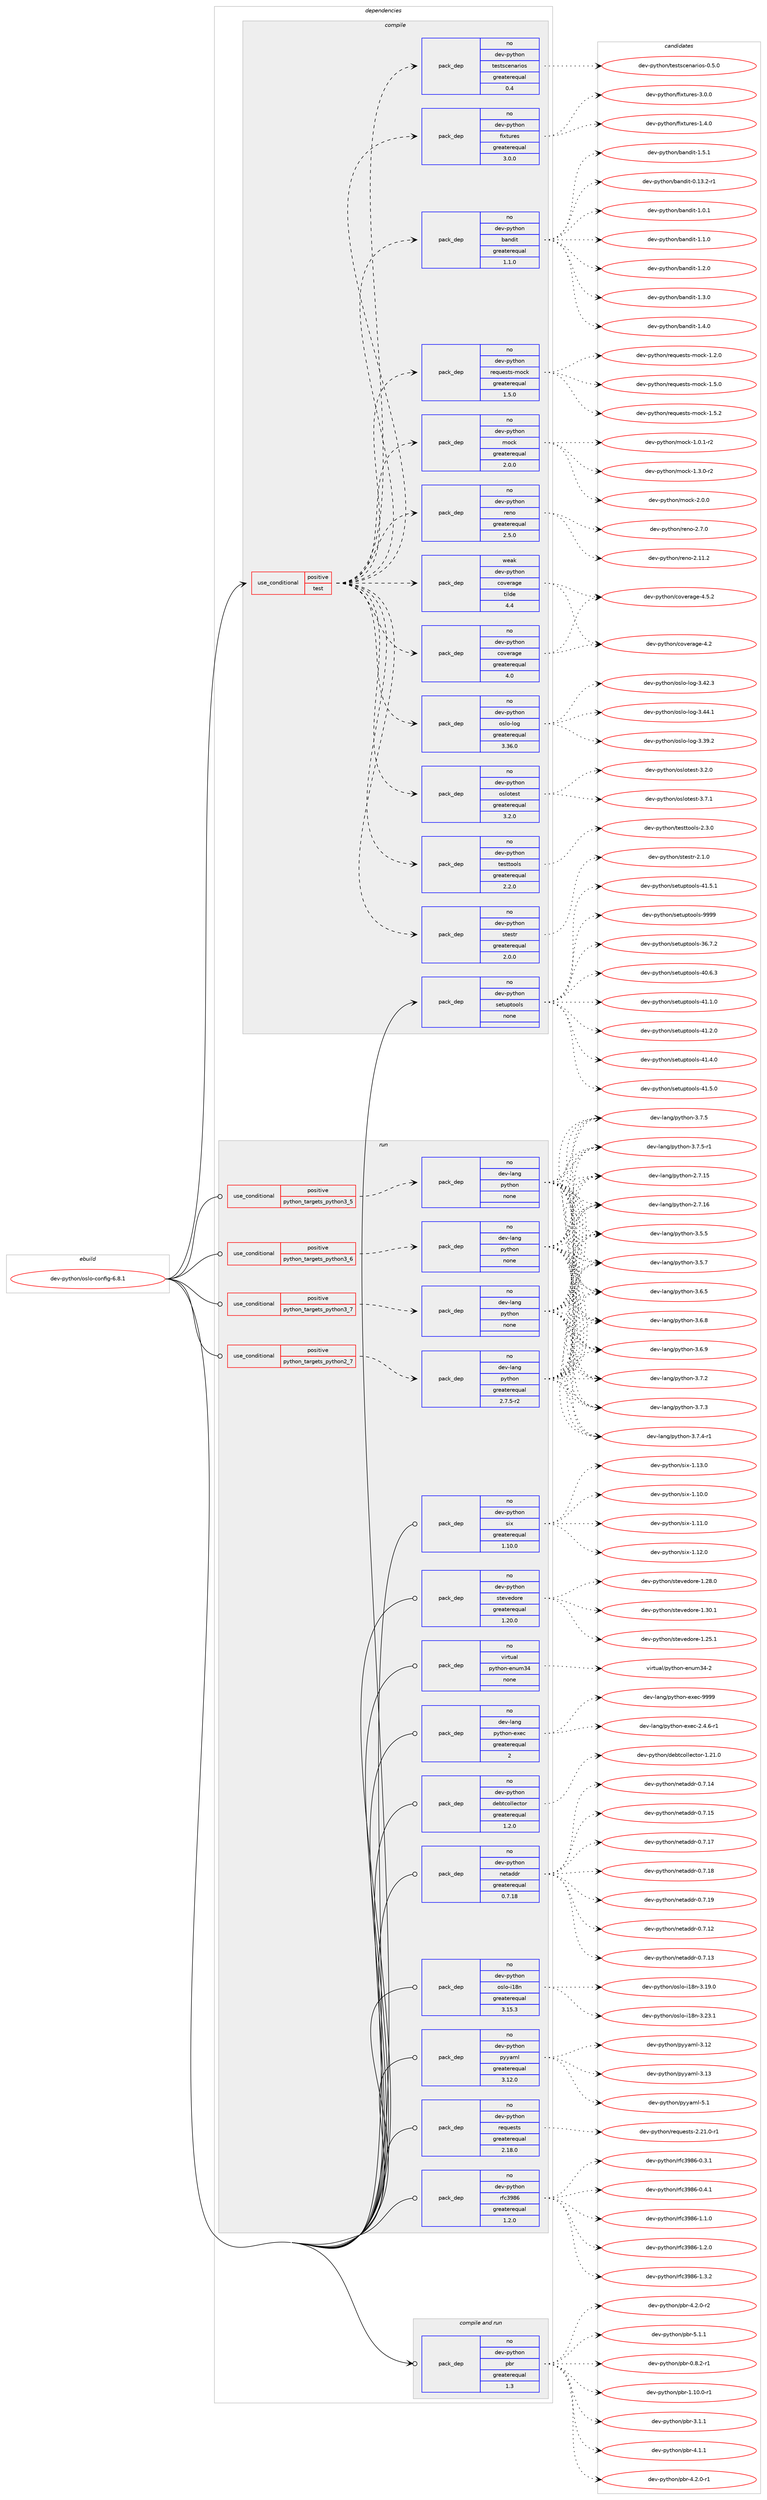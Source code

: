 digraph prolog {

# *************
# Graph options
# *************

newrank=true;
concentrate=true;
compound=true;
graph [rankdir=LR,fontname=Helvetica,fontsize=10,ranksep=1.5];#, ranksep=2.5, nodesep=0.2];
edge  [arrowhead=vee];
node  [fontname=Helvetica,fontsize=10];

# **********
# The ebuild
# **********

subgraph cluster_leftcol {
color=gray;
rank=same;
label=<<i>ebuild</i>>;
id [label="dev-python/oslo-config-6.8.1", color=red, width=4, href="../dev-python/oslo-config-6.8.1.svg"];
}

# ****************
# The dependencies
# ****************

subgraph cluster_midcol {
color=gray;
label=<<i>dependencies</i>>;
subgraph cluster_compile {
fillcolor="#eeeeee";
style=filled;
label=<<i>compile</i>>;
subgraph cond143741 {
dependency618738 [label=<<TABLE BORDER="0" CELLBORDER="1" CELLSPACING="0" CELLPADDING="4"><TR><TD ROWSPAN="3" CELLPADDING="10">use_conditional</TD></TR><TR><TD>positive</TD></TR><TR><TD>test</TD></TR></TABLE>>, shape=none, color=red];
subgraph pack463189 {
dependency618739 [label=<<TABLE BORDER="0" CELLBORDER="1" CELLSPACING="0" CELLPADDING="4" WIDTH="220"><TR><TD ROWSPAN="6" CELLPADDING="30">pack_dep</TD></TR><TR><TD WIDTH="110">no</TD></TR><TR><TD>dev-python</TD></TR><TR><TD>fixtures</TD></TR><TR><TD>greaterequal</TD></TR><TR><TD>3.0.0</TD></TR></TABLE>>, shape=none, color=blue];
}
dependency618738:e -> dependency618739:w [weight=20,style="dashed",arrowhead="vee"];
subgraph pack463190 {
dependency618740 [label=<<TABLE BORDER="0" CELLBORDER="1" CELLSPACING="0" CELLPADDING="4" WIDTH="220"><TR><TD ROWSPAN="6" CELLPADDING="30">pack_dep</TD></TR><TR><TD WIDTH="110">no</TD></TR><TR><TD>dev-python</TD></TR><TR><TD>testscenarios</TD></TR><TR><TD>greaterequal</TD></TR><TR><TD>0.4</TD></TR></TABLE>>, shape=none, color=blue];
}
dependency618738:e -> dependency618740:w [weight=20,style="dashed",arrowhead="vee"];
subgraph pack463191 {
dependency618741 [label=<<TABLE BORDER="0" CELLBORDER="1" CELLSPACING="0" CELLPADDING="4" WIDTH="220"><TR><TD ROWSPAN="6" CELLPADDING="30">pack_dep</TD></TR><TR><TD WIDTH="110">no</TD></TR><TR><TD>dev-python</TD></TR><TR><TD>stestr</TD></TR><TR><TD>greaterequal</TD></TR><TR><TD>2.0.0</TD></TR></TABLE>>, shape=none, color=blue];
}
dependency618738:e -> dependency618741:w [weight=20,style="dashed",arrowhead="vee"];
subgraph pack463192 {
dependency618742 [label=<<TABLE BORDER="0" CELLBORDER="1" CELLSPACING="0" CELLPADDING="4" WIDTH="220"><TR><TD ROWSPAN="6" CELLPADDING="30">pack_dep</TD></TR><TR><TD WIDTH="110">no</TD></TR><TR><TD>dev-python</TD></TR><TR><TD>testtools</TD></TR><TR><TD>greaterequal</TD></TR><TR><TD>2.2.0</TD></TR></TABLE>>, shape=none, color=blue];
}
dependency618738:e -> dependency618742:w [weight=20,style="dashed",arrowhead="vee"];
subgraph pack463193 {
dependency618743 [label=<<TABLE BORDER="0" CELLBORDER="1" CELLSPACING="0" CELLPADDING="4" WIDTH="220"><TR><TD ROWSPAN="6" CELLPADDING="30">pack_dep</TD></TR><TR><TD WIDTH="110">no</TD></TR><TR><TD>dev-python</TD></TR><TR><TD>oslotest</TD></TR><TR><TD>greaterequal</TD></TR><TR><TD>3.2.0</TD></TR></TABLE>>, shape=none, color=blue];
}
dependency618738:e -> dependency618743:w [weight=20,style="dashed",arrowhead="vee"];
subgraph pack463194 {
dependency618744 [label=<<TABLE BORDER="0" CELLBORDER="1" CELLSPACING="0" CELLPADDING="4" WIDTH="220"><TR><TD ROWSPAN="6" CELLPADDING="30">pack_dep</TD></TR><TR><TD WIDTH="110">no</TD></TR><TR><TD>dev-python</TD></TR><TR><TD>oslo-log</TD></TR><TR><TD>greaterequal</TD></TR><TR><TD>3.36.0</TD></TR></TABLE>>, shape=none, color=blue];
}
dependency618738:e -> dependency618744:w [weight=20,style="dashed",arrowhead="vee"];
subgraph pack463195 {
dependency618745 [label=<<TABLE BORDER="0" CELLBORDER="1" CELLSPACING="0" CELLPADDING="4" WIDTH="220"><TR><TD ROWSPAN="6" CELLPADDING="30">pack_dep</TD></TR><TR><TD WIDTH="110">no</TD></TR><TR><TD>dev-python</TD></TR><TR><TD>coverage</TD></TR><TR><TD>greaterequal</TD></TR><TR><TD>4.0</TD></TR></TABLE>>, shape=none, color=blue];
}
dependency618738:e -> dependency618745:w [weight=20,style="dashed",arrowhead="vee"];
subgraph pack463196 {
dependency618746 [label=<<TABLE BORDER="0" CELLBORDER="1" CELLSPACING="0" CELLPADDING="4" WIDTH="220"><TR><TD ROWSPAN="6" CELLPADDING="30">pack_dep</TD></TR><TR><TD WIDTH="110">weak</TD></TR><TR><TD>dev-python</TD></TR><TR><TD>coverage</TD></TR><TR><TD>tilde</TD></TR><TR><TD>4.4</TD></TR></TABLE>>, shape=none, color=blue];
}
dependency618738:e -> dependency618746:w [weight=20,style="dashed",arrowhead="vee"];
subgraph pack463197 {
dependency618747 [label=<<TABLE BORDER="0" CELLBORDER="1" CELLSPACING="0" CELLPADDING="4" WIDTH="220"><TR><TD ROWSPAN="6" CELLPADDING="30">pack_dep</TD></TR><TR><TD WIDTH="110">no</TD></TR><TR><TD>dev-python</TD></TR><TR><TD>reno</TD></TR><TR><TD>greaterequal</TD></TR><TR><TD>2.5.0</TD></TR></TABLE>>, shape=none, color=blue];
}
dependency618738:e -> dependency618747:w [weight=20,style="dashed",arrowhead="vee"];
subgraph pack463198 {
dependency618748 [label=<<TABLE BORDER="0" CELLBORDER="1" CELLSPACING="0" CELLPADDING="4" WIDTH="220"><TR><TD ROWSPAN="6" CELLPADDING="30">pack_dep</TD></TR><TR><TD WIDTH="110">no</TD></TR><TR><TD>dev-python</TD></TR><TR><TD>mock</TD></TR><TR><TD>greaterequal</TD></TR><TR><TD>2.0.0</TD></TR></TABLE>>, shape=none, color=blue];
}
dependency618738:e -> dependency618748:w [weight=20,style="dashed",arrowhead="vee"];
subgraph pack463199 {
dependency618749 [label=<<TABLE BORDER="0" CELLBORDER="1" CELLSPACING="0" CELLPADDING="4" WIDTH="220"><TR><TD ROWSPAN="6" CELLPADDING="30">pack_dep</TD></TR><TR><TD WIDTH="110">no</TD></TR><TR><TD>dev-python</TD></TR><TR><TD>requests-mock</TD></TR><TR><TD>greaterequal</TD></TR><TR><TD>1.5.0</TD></TR></TABLE>>, shape=none, color=blue];
}
dependency618738:e -> dependency618749:w [weight=20,style="dashed",arrowhead="vee"];
subgraph pack463200 {
dependency618750 [label=<<TABLE BORDER="0" CELLBORDER="1" CELLSPACING="0" CELLPADDING="4" WIDTH="220"><TR><TD ROWSPAN="6" CELLPADDING="30">pack_dep</TD></TR><TR><TD WIDTH="110">no</TD></TR><TR><TD>dev-python</TD></TR><TR><TD>bandit</TD></TR><TR><TD>greaterequal</TD></TR><TR><TD>1.1.0</TD></TR></TABLE>>, shape=none, color=blue];
}
dependency618738:e -> dependency618750:w [weight=20,style="dashed",arrowhead="vee"];
}
id:e -> dependency618738:w [weight=20,style="solid",arrowhead="vee"];
subgraph pack463201 {
dependency618751 [label=<<TABLE BORDER="0" CELLBORDER="1" CELLSPACING="0" CELLPADDING="4" WIDTH="220"><TR><TD ROWSPAN="6" CELLPADDING="30">pack_dep</TD></TR><TR><TD WIDTH="110">no</TD></TR><TR><TD>dev-python</TD></TR><TR><TD>setuptools</TD></TR><TR><TD>none</TD></TR><TR><TD></TD></TR></TABLE>>, shape=none, color=blue];
}
id:e -> dependency618751:w [weight=20,style="solid",arrowhead="vee"];
}
subgraph cluster_compileandrun {
fillcolor="#eeeeee";
style=filled;
label=<<i>compile and run</i>>;
subgraph pack463202 {
dependency618752 [label=<<TABLE BORDER="0" CELLBORDER="1" CELLSPACING="0" CELLPADDING="4" WIDTH="220"><TR><TD ROWSPAN="6" CELLPADDING="30">pack_dep</TD></TR><TR><TD WIDTH="110">no</TD></TR><TR><TD>dev-python</TD></TR><TR><TD>pbr</TD></TR><TR><TD>greaterequal</TD></TR><TR><TD>1.3</TD></TR></TABLE>>, shape=none, color=blue];
}
id:e -> dependency618752:w [weight=20,style="solid",arrowhead="odotvee"];
}
subgraph cluster_run {
fillcolor="#eeeeee";
style=filled;
label=<<i>run</i>>;
subgraph cond143742 {
dependency618753 [label=<<TABLE BORDER="0" CELLBORDER="1" CELLSPACING="0" CELLPADDING="4"><TR><TD ROWSPAN="3" CELLPADDING="10">use_conditional</TD></TR><TR><TD>positive</TD></TR><TR><TD>python_targets_python2_7</TD></TR></TABLE>>, shape=none, color=red];
subgraph pack463203 {
dependency618754 [label=<<TABLE BORDER="0" CELLBORDER="1" CELLSPACING="0" CELLPADDING="4" WIDTH="220"><TR><TD ROWSPAN="6" CELLPADDING="30">pack_dep</TD></TR><TR><TD WIDTH="110">no</TD></TR><TR><TD>dev-lang</TD></TR><TR><TD>python</TD></TR><TR><TD>greaterequal</TD></TR><TR><TD>2.7.5-r2</TD></TR></TABLE>>, shape=none, color=blue];
}
dependency618753:e -> dependency618754:w [weight=20,style="dashed",arrowhead="vee"];
}
id:e -> dependency618753:w [weight=20,style="solid",arrowhead="odot"];
subgraph cond143743 {
dependency618755 [label=<<TABLE BORDER="0" CELLBORDER="1" CELLSPACING="0" CELLPADDING="4"><TR><TD ROWSPAN="3" CELLPADDING="10">use_conditional</TD></TR><TR><TD>positive</TD></TR><TR><TD>python_targets_python3_5</TD></TR></TABLE>>, shape=none, color=red];
subgraph pack463204 {
dependency618756 [label=<<TABLE BORDER="0" CELLBORDER="1" CELLSPACING="0" CELLPADDING="4" WIDTH="220"><TR><TD ROWSPAN="6" CELLPADDING="30">pack_dep</TD></TR><TR><TD WIDTH="110">no</TD></TR><TR><TD>dev-lang</TD></TR><TR><TD>python</TD></TR><TR><TD>none</TD></TR><TR><TD></TD></TR></TABLE>>, shape=none, color=blue];
}
dependency618755:e -> dependency618756:w [weight=20,style="dashed",arrowhead="vee"];
}
id:e -> dependency618755:w [weight=20,style="solid",arrowhead="odot"];
subgraph cond143744 {
dependency618757 [label=<<TABLE BORDER="0" CELLBORDER="1" CELLSPACING="0" CELLPADDING="4"><TR><TD ROWSPAN="3" CELLPADDING="10">use_conditional</TD></TR><TR><TD>positive</TD></TR><TR><TD>python_targets_python3_6</TD></TR></TABLE>>, shape=none, color=red];
subgraph pack463205 {
dependency618758 [label=<<TABLE BORDER="0" CELLBORDER="1" CELLSPACING="0" CELLPADDING="4" WIDTH="220"><TR><TD ROWSPAN="6" CELLPADDING="30">pack_dep</TD></TR><TR><TD WIDTH="110">no</TD></TR><TR><TD>dev-lang</TD></TR><TR><TD>python</TD></TR><TR><TD>none</TD></TR><TR><TD></TD></TR></TABLE>>, shape=none, color=blue];
}
dependency618757:e -> dependency618758:w [weight=20,style="dashed",arrowhead="vee"];
}
id:e -> dependency618757:w [weight=20,style="solid",arrowhead="odot"];
subgraph cond143745 {
dependency618759 [label=<<TABLE BORDER="0" CELLBORDER="1" CELLSPACING="0" CELLPADDING="4"><TR><TD ROWSPAN="3" CELLPADDING="10">use_conditional</TD></TR><TR><TD>positive</TD></TR><TR><TD>python_targets_python3_7</TD></TR></TABLE>>, shape=none, color=red];
subgraph pack463206 {
dependency618760 [label=<<TABLE BORDER="0" CELLBORDER="1" CELLSPACING="0" CELLPADDING="4" WIDTH="220"><TR><TD ROWSPAN="6" CELLPADDING="30">pack_dep</TD></TR><TR><TD WIDTH="110">no</TD></TR><TR><TD>dev-lang</TD></TR><TR><TD>python</TD></TR><TR><TD>none</TD></TR><TR><TD></TD></TR></TABLE>>, shape=none, color=blue];
}
dependency618759:e -> dependency618760:w [weight=20,style="dashed",arrowhead="vee"];
}
id:e -> dependency618759:w [weight=20,style="solid",arrowhead="odot"];
subgraph pack463207 {
dependency618761 [label=<<TABLE BORDER="0" CELLBORDER="1" CELLSPACING="0" CELLPADDING="4" WIDTH="220"><TR><TD ROWSPAN="6" CELLPADDING="30">pack_dep</TD></TR><TR><TD WIDTH="110">no</TD></TR><TR><TD>dev-lang</TD></TR><TR><TD>python-exec</TD></TR><TR><TD>greaterequal</TD></TR><TR><TD>2</TD></TR></TABLE>>, shape=none, color=blue];
}
id:e -> dependency618761:w [weight=20,style="solid",arrowhead="odot"];
subgraph pack463208 {
dependency618762 [label=<<TABLE BORDER="0" CELLBORDER="1" CELLSPACING="0" CELLPADDING="4" WIDTH="220"><TR><TD ROWSPAN="6" CELLPADDING="30">pack_dep</TD></TR><TR><TD WIDTH="110">no</TD></TR><TR><TD>dev-python</TD></TR><TR><TD>debtcollector</TD></TR><TR><TD>greaterequal</TD></TR><TR><TD>1.2.0</TD></TR></TABLE>>, shape=none, color=blue];
}
id:e -> dependency618762:w [weight=20,style="solid",arrowhead="odot"];
subgraph pack463209 {
dependency618763 [label=<<TABLE BORDER="0" CELLBORDER="1" CELLSPACING="0" CELLPADDING="4" WIDTH="220"><TR><TD ROWSPAN="6" CELLPADDING="30">pack_dep</TD></TR><TR><TD WIDTH="110">no</TD></TR><TR><TD>dev-python</TD></TR><TR><TD>netaddr</TD></TR><TR><TD>greaterequal</TD></TR><TR><TD>0.7.18</TD></TR></TABLE>>, shape=none, color=blue];
}
id:e -> dependency618763:w [weight=20,style="solid",arrowhead="odot"];
subgraph pack463210 {
dependency618764 [label=<<TABLE BORDER="0" CELLBORDER="1" CELLSPACING="0" CELLPADDING="4" WIDTH="220"><TR><TD ROWSPAN="6" CELLPADDING="30">pack_dep</TD></TR><TR><TD WIDTH="110">no</TD></TR><TR><TD>dev-python</TD></TR><TR><TD>oslo-i18n</TD></TR><TR><TD>greaterequal</TD></TR><TR><TD>3.15.3</TD></TR></TABLE>>, shape=none, color=blue];
}
id:e -> dependency618764:w [weight=20,style="solid",arrowhead="odot"];
subgraph pack463211 {
dependency618765 [label=<<TABLE BORDER="0" CELLBORDER="1" CELLSPACING="0" CELLPADDING="4" WIDTH="220"><TR><TD ROWSPAN="6" CELLPADDING="30">pack_dep</TD></TR><TR><TD WIDTH="110">no</TD></TR><TR><TD>dev-python</TD></TR><TR><TD>pyyaml</TD></TR><TR><TD>greaterequal</TD></TR><TR><TD>3.12.0</TD></TR></TABLE>>, shape=none, color=blue];
}
id:e -> dependency618765:w [weight=20,style="solid",arrowhead="odot"];
subgraph pack463212 {
dependency618766 [label=<<TABLE BORDER="0" CELLBORDER="1" CELLSPACING="0" CELLPADDING="4" WIDTH="220"><TR><TD ROWSPAN="6" CELLPADDING="30">pack_dep</TD></TR><TR><TD WIDTH="110">no</TD></TR><TR><TD>dev-python</TD></TR><TR><TD>requests</TD></TR><TR><TD>greaterequal</TD></TR><TR><TD>2.18.0</TD></TR></TABLE>>, shape=none, color=blue];
}
id:e -> dependency618766:w [weight=20,style="solid",arrowhead="odot"];
subgraph pack463213 {
dependency618767 [label=<<TABLE BORDER="0" CELLBORDER="1" CELLSPACING="0" CELLPADDING="4" WIDTH="220"><TR><TD ROWSPAN="6" CELLPADDING="30">pack_dep</TD></TR><TR><TD WIDTH="110">no</TD></TR><TR><TD>dev-python</TD></TR><TR><TD>rfc3986</TD></TR><TR><TD>greaterequal</TD></TR><TR><TD>1.2.0</TD></TR></TABLE>>, shape=none, color=blue];
}
id:e -> dependency618767:w [weight=20,style="solid",arrowhead="odot"];
subgraph pack463214 {
dependency618768 [label=<<TABLE BORDER="0" CELLBORDER="1" CELLSPACING="0" CELLPADDING="4" WIDTH="220"><TR><TD ROWSPAN="6" CELLPADDING="30">pack_dep</TD></TR><TR><TD WIDTH="110">no</TD></TR><TR><TD>dev-python</TD></TR><TR><TD>six</TD></TR><TR><TD>greaterequal</TD></TR><TR><TD>1.10.0</TD></TR></TABLE>>, shape=none, color=blue];
}
id:e -> dependency618768:w [weight=20,style="solid",arrowhead="odot"];
subgraph pack463215 {
dependency618769 [label=<<TABLE BORDER="0" CELLBORDER="1" CELLSPACING="0" CELLPADDING="4" WIDTH="220"><TR><TD ROWSPAN="6" CELLPADDING="30">pack_dep</TD></TR><TR><TD WIDTH="110">no</TD></TR><TR><TD>dev-python</TD></TR><TR><TD>stevedore</TD></TR><TR><TD>greaterequal</TD></TR><TR><TD>1.20.0</TD></TR></TABLE>>, shape=none, color=blue];
}
id:e -> dependency618769:w [weight=20,style="solid",arrowhead="odot"];
subgraph pack463216 {
dependency618770 [label=<<TABLE BORDER="0" CELLBORDER="1" CELLSPACING="0" CELLPADDING="4" WIDTH="220"><TR><TD ROWSPAN="6" CELLPADDING="30">pack_dep</TD></TR><TR><TD WIDTH="110">no</TD></TR><TR><TD>virtual</TD></TR><TR><TD>python-enum34</TD></TR><TR><TD>none</TD></TR><TR><TD></TD></TR></TABLE>>, shape=none, color=blue];
}
id:e -> dependency618770:w [weight=20,style="solid",arrowhead="odot"];
}
}

# **************
# The candidates
# **************

subgraph cluster_choices {
rank=same;
color=gray;
label=<<i>candidates</i>>;

subgraph choice463189 {
color=black;
nodesep=1;
choice1001011184511212111610411111047102105120116117114101115454946524648 [label="dev-python/fixtures-1.4.0", color=red, width=4,href="../dev-python/fixtures-1.4.0.svg"];
choice1001011184511212111610411111047102105120116117114101115455146484648 [label="dev-python/fixtures-3.0.0", color=red, width=4,href="../dev-python/fixtures-3.0.0.svg"];
dependency618739:e -> choice1001011184511212111610411111047102105120116117114101115454946524648:w [style=dotted,weight="100"];
dependency618739:e -> choice1001011184511212111610411111047102105120116117114101115455146484648:w [style=dotted,weight="100"];
}
subgraph choice463190 {
color=black;
nodesep=1;
choice10010111845112121116104111110471161011151161159910111097114105111115454846534648 [label="dev-python/testscenarios-0.5.0", color=red, width=4,href="../dev-python/testscenarios-0.5.0.svg"];
dependency618740:e -> choice10010111845112121116104111110471161011151161159910111097114105111115454846534648:w [style=dotted,weight="100"];
}
subgraph choice463191 {
color=black;
nodesep=1;
choice1001011184511212111610411111047115116101115116114455046494648 [label="dev-python/stestr-2.1.0", color=red, width=4,href="../dev-python/stestr-2.1.0.svg"];
dependency618741:e -> choice1001011184511212111610411111047115116101115116114455046494648:w [style=dotted,weight="100"];
}
subgraph choice463192 {
color=black;
nodesep=1;
choice1001011184511212111610411111047116101115116116111111108115455046514648 [label="dev-python/testtools-2.3.0", color=red, width=4,href="../dev-python/testtools-2.3.0.svg"];
dependency618742:e -> choice1001011184511212111610411111047116101115116116111111108115455046514648:w [style=dotted,weight="100"];
}
subgraph choice463193 {
color=black;
nodesep=1;
choice1001011184511212111610411111047111115108111116101115116455146504648 [label="dev-python/oslotest-3.2.0", color=red, width=4,href="../dev-python/oslotest-3.2.0.svg"];
choice1001011184511212111610411111047111115108111116101115116455146554649 [label="dev-python/oslotest-3.7.1", color=red, width=4,href="../dev-python/oslotest-3.7.1.svg"];
dependency618743:e -> choice1001011184511212111610411111047111115108111116101115116455146504648:w [style=dotted,weight="100"];
dependency618743:e -> choice1001011184511212111610411111047111115108111116101115116455146554649:w [style=dotted,weight="100"];
}
subgraph choice463194 {
color=black;
nodesep=1;
choice10010111845112121116104111110471111151081114510811110345514651574650 [label="dev-python/oslo-log-3.39.2", color=red, width=4,href="../dev-python/oslo-log-3.39.2.svg"];
choice10010111845112121116104111110471111151081114510811110345514652504651 [label="dev-python/oslo-log-3.42.3", color=red, width=4,href="../dev-python/oslo-log-3.42.3.svg"];
choice10010111845112121116104111110471111151081114510811110345514652524649 [label="dev-python/oslo-log-3.44.1", color=red, width=4,href="../dev-python/oslo-log-3.44.1.svg"];
dependency618744:e -> choice10010111845112121116104111110471111151081114510811110345514651574650:w [style=dotted,weight="100"];
dependency618744:e -> choice10010111845112121116104111110471111151081114510811110345514652504651:w [style=dotted,weight="100"];
dependency618744:e -> choice10010111845112121116104111110471111151081114510811110345514652524649:w [style=dotted,weight="100"];
}
subgraph choice463195 {
color=black;
nodesep=1;
choice1001011184511212111610411111047991111181011149710310145524650 [label="dev-python/coverage-4.2", color=red, width=4,href="../dev-python/coverage-4.2.svg"];
choice10010111845112121116104111110479911111810111497103101455246534650 [label="dev-python/coverage-4.5.2", color=red, width=4,href="../dev-python/coverage-4.5.2.svg"];
dependency618745:e -> choice1001011184511212111610411111047991111181011149710310145524650:w [style=dotted,weight="100"];
dependency618745:e -> choice10010111845112121116104111110479911111810111497103101455246534650:w [style=dotted,weight="100"];
}
subgraph choice463196 {
color=black;
nodesep=1;
choice1001011184511212111610411111047991111181011149710310145524650 [label="dev-python/coverage-4.2", color=red, width=4,href="../dev-python/coverage-4.2.svg"];
choice10010111845112121116104111110479911111810111497103101455246534650 [label="dev-python/coverage-4.5.2", color=red, width=4,href="../dev-python/coverage-4.5.2.svg"];
dependency618746:e -> choice1001011184511212111610411111047991111181011149710310145524650:w [style=dotted,weight="100"];
dependency618746:e -> choice10010111845112121116104111110479911111810111497103101455246534650:w [style=dotted,weight="100"];
}
subgraph choice463197 {
color=black;
nodesep=1;
choice100101118451121211161041111104711410111011145504649494650 [label="dev-python/reno-2.11.2", color=red, width=4,href="../dev-python/reno-2.11.2.svg"];
choice1001011184511212111610411111047114101110111455046554648 [label="dev-python/reno-2.7.0", color=red, width=4,href="../dev-python/reno-2.7.0.svg"];
dependency618747:e -> choice100101118451121211161041111104711410111011145504649494650:w [style=dotted,weight="100"];
dependency618747:e -> choice1001011184511212111610411111047114101110111455046554648:w [style=dotted,weight="100"];
}
subgraph choice463198 {
color=black;
nodesep=1;
choice1001011184511212111610411111047109111991074549464846494511450 [label="dev-python/mock-1.0.1-r2", color=red, width=4,href="../dev-python/mock-1.0.1-r2.svg"];
choice1001011184511212111610411111047109111991074549465146484511450 [label="dev-python/mock-1.3.0-r2", color=red, width=4,href="../dev-python/mock-1.3.0-r2.svg"];
choice100101118451121211161041111104710911199107455046484648 [label="dev-python/mock-2.0.0", color=red, width=4,href="../dev-python/mock-2.0.0.svg"];
dependency618748:e -> choice1001011184511212111610411111047109111991074549464846494511450:w [style=dotted,weight="100"];
dependency618748:e -> choice1001011184511212111610411111047109111991074549465146484511450:w [style=dotted,weight="100"];
dependency618748:e -> choice100101118451121211161041111104710911199107455046484648:w [style=dotted,weight="100"];
}
subgraph choice463199 {
color=black;
nodesep=1;
choice10010111845112121116104111110471141011131171011151161154510911199107454946504648 [label="dev-python/requests-mock-1.2.0", color=red, width=4,href="../dev-python/requests-mock-1.2.0.svg"];
choice10010111845112121116104111110471141011131171011151161154510911199107454946534648 [label="dev-python/requests-mock-1.5.0", color=red, width=4,href="../dev-python/requests-mock-1.5.0.svg"];
choice10010111845112121116104111110471141011131171011151161154510911199107454946534650 [label="dev-python/requests-mock-1.5.2", color=red, width=4,href="../dev-python/requests-mock-1.5.2.svg"];
dependency618749:e -> choice10010111845112121116104111110471141011131171011151161154510911199107454946504648:w [style=dotted,weight="100"];
dependency618749:e -> choice10010111845112121116104111110471141011131171011151161154510911199107454946534648:w [style=dotted,weight="100"];
dependency618749:e -> choice10010111845112121116104111110471141011131171011151161154510911199107454946534650:w [style=dotted,weight="100"];
}
subgraph choice463200 {
color=black;
nodesep=1;
choice10010111845112121116104111110479897110100105116454846495146504511449 [label="dev-python/bandit-0.13.2-r1", color=red, width=4,href="../dev-python/bandit-0.13.2-r1.svg"];
choice10010111845112121116104111110479897110100105116454946484649 [label="dev-python/bandit-1.0.1", color=red, width=4,href="../dev-python/bandit-1.0.1.svg"];
choice10010111845112121116104111110479897110100105116454946494648 [label="dev-python/bandit-1.1.0", color=red, width=4,href="../dev-python/bandit-1.1.0.svg"];
choice10010111845112121116104111110479897110100105116454946504648 [label="dev-python/bandit-1.2.0", color=red, width=4,href="../dev-python/bandit-1.2.0.svg"];
choice10010111845112121116104111110479897110100105116454946514648 [label="dev-python/bandit-1.3.0", color=red, width=4,href="../dev-python/bandit-1.3.0.svg"];
choice10010111845112121116104111110479897110100105116454946524648 [label="dev-python/bandit-1.4.0", color=red, width=4,href="../dev-python/bandit-1.4.0.svg"];
choice10010111845112121116104111110479897110100105116454946534649 [label="dev-python/bandit-1.5.1", color=red, width=4,href="../dev-python/bandit-1.5.1.svg"];
dependency618750:e -> choice10010111845112121116104111110479897110100105116454846495146504511449:w [style=dotted,weight="100"];
dependency618750:e -> choice10010111845112121116104111110479897110100105116454946484649:w [style=dotted,weight="100"];
dependency618750:e -> choice10010111845112121116104111110479897110100105116454946494648:w [style=dotted,weight="100"];
dependency618750:e -> choice10010111845112121116104111110479897110100105116454946504648:w [style=dotted,weight="100"];
dependency618750:e -> choice10010111845112121116104111110479897110100105116454946514648:w [style=dotted,weight="100"];
dependency618750:e -> choice10010111845112121116104111110479897110100105116454946524648:w [style=dotted,weight="100"];
dependency618750:e -> choice10010111845112121116104111110479897110100105116454946534649:w [style=dotted,weight="100"];
}
subgraph choice463201 {
color=black;
nodesep=1;
choice100101118451121211161041111104711510111611711211611111110811545515446554650 [label="dev-python/setuptools-36.7.2", color=red, width=4,href="../dev-python/setuptools-36.7.2.svg"];
choice100101118451121211161041111104711510111611711211611111110811545524846544651 [label="dev-python/setuptools-40.6.3", color=red, width=4,href="../dev-python/setuptools-40.6.3.svg"];
choice100101118451121211161041111104711510111611711211611111110811545524946494648 [label="dev-python/setuptools-41.1.0", color=red, width=4,href="../dev-python/setuptools-41.1.0.svg"];
choice100101118451121211161041111104711510111611711211611111110811545524946504648 [label="dev-python/setuptools-41.2.0", color=red, width=4,href="../dev-python/setuptools-41.2.0.svg"];
choice100101118451121211161041111104711510111611711211611111110811545524946524648 [label="dev-python/setuptools-41.4.0", color=red, width=4,href="../dev-python/setuptools-41.4.0.svg"];
choice100101118451121211161041111104711510111611711211611111110811545524946534648 [label="dev-python/setuptools-41.5.0", color=red, width=4,href="../dev-python/setuptools-41.5.0.svg"];
choice100101118451121211161041111104711510111611711211611111110811545524946534649 [label="dev-python/setuptools-41.5.1", color=red, width=4,href="../dev-python/setuptools-41.5.1.svg"];
choice10010111845112121116104111110471151011161171121161111111081154557575757 [label="dev-python/setuptools-9999", color=red, width=4,href="../dev-python/setuptools-9999.svg"];
dependency618751:e -> choice100101118451121211161041111104711510111611711211611111110811545515446554650:w [style=dotted,weight="100"];
dependency618751:e -> choice100101118451121211161041111104711510111611711211611111110811545524846544651:w [style=dotted,weight="100"];
dependency618751:e -> choice100101118451121211161041111104711510111611711211611111110811545524946494648:w [style=dotted,weight="100"];
dependency618751:e -> choice100101118451121211161041111104711510111611711211611111110811545524946504648:w [style=dotted,weight="100"];
dependency618751:e -> choice100101118451121211161041111104711510111611711211611111110811545524946524648:w [style=dotted,weight="100"];
dependency618751:e -> choice100101118451121211161041111104711510111611711211611111110811545524946534648:w [style=dotted,weight="100"];
dependency618751:e -> choice100101118451121211161041111104711510111611711211611111110811545524946534649:w [style=dotted,weight="100"];
dependency618751:e -> choice10010111845112121116104111110471151011161171121161111111081154557575757:w [style=dotted,weight="100"];
}
subgraph choice463202 {
color=black;
nodesep=1;
choice1001011184511212111610411111047112981144548465646504511449 [label="dev-python/pbr-0.8.2-r1", color=red, width=4,href="../dev-python/pbr-0.8.2-r1.svg"];
choice100101118451121211161041111104711298114454946494846484511449 [label="dev-python/pbr-1.10.0-r1", color=red, width=4,href="../dev-python/pbr-1.10.0-r1.svg"];
choice100101118451121211161041111104711298114455146494649 [label="dev-python/pbr-3.1.1", color=red, width=4,href="../dev-python/pbr-3.1.1.svg"];
choice100101118451121211161041111104711298114455246494649 [label="dev-python/pbr-4.1.1", color=red, width=4,href="../dev-python/pbr-4.1.1.svg"];
choice1001011184511212111610411111047112981144552465046484511449 [label="dev-python/pbr-4.2.0-r1", color=red, width=4,href="../dev-python/pbr-4.2.0-r1.svg"];
choice1001011184511212111610411111047112981144552465046484511450 [label="dev-python/pbr-4.2.0-r2", color=red, width=4,href="../dev-python/pbr-4.2.0-r2.svg"];
choice100101118451121211161041111104711298114455346494649 [label="dev-python/pbr-5.1.1", color=red, width=4,href="../dev-python/pbr-5.1.1.svg"];
dependency618752:e -> choice1001011184511212111610411111047112981144548465646504511449:w [style=dotted,weight="100"];
dependency618752:e -> choice100101118451121211161041111104711298114454946494846484511449:w [style=dotted,weight="100"];
dependency618752:e -> choice100101118451121211161041111104711298114455146494649:w [style=dotted,weight="100"];
dependency618752:e -> choice100101118451121211161041111104711298114455246494649:w [style=dotted,weight="100"];
dependency618752:e -> choice1001011184511212111610411111047112981144552465046484511449:w [style=dotted,weight="100"];
dependency618752:e -> choice1001011184511212111610411111047112981144552465046484511450:w [style=dotted,weight="100"];
dependency618752:e -> choice100101118451121211161041111104711298114455346494649:w [style=dotted,weight="100"];
}
subgraph choice463203 {
color=black;
nodesep=1;
choice10010111845108971101034711212111610411111045504655464953 [label="dev-lang/python-2.7.15", color=red, width=4,href="../dev-lang/python-2.7.15.svg"];
choice10010111845108971101034711212111610411111045504655464954 [label="dev-lang/python-2.7.16", color=red, width=4,href="../dev-lang/python-2.7.16.svg"];
choice100101118451089711010347112121116104111110455146534653 [label="dev-lang/python-3.5.5", color=red, width=4,href="../dev-lang/python-3.5.5.svg"];
choice100101118451089711010347112121116104111110455146534655 [label="dev-lang/python-3.5.7", color=red, width=4,href="../dev-lang/python-3.5.7.svg"];
choice100101118451089711010347112121116104111110455146544653 [label="dev-lang/python-3.6.5", color=red, width=4,href="../dev-lang/python-3.6.5.svg"];
choice100101118451089711010347112121116104111110455146544656 [label="dev-lang/python-3.6.8", color=red, width=4,href="../dev-lang/python-3.6.8.svg"];
choice100101118451089711010347112121116104111110455146544657 [label="dev-lang/python-3.6.9", color=red, width=4,href="../dev-lang/python-3.6.9.svg"];
choice100101118451089711010347112121116104111110455146554650 [label="dev-lang/python-3.7.2", color=red, width=4,href="../dev-lang/python-3.7.2.svg"];
choice100101118451089711010347112121116104111110455146554651 [label="dev-lang/python-3.7.3", color=red, width=4,href="../dev-lang/python-3.7.3.svg"];
choice1001011184510897110103471121211161041111104551465546524511449 [label="dev-lang/python-3.7.4-r1", color=red, width=4,href="../dev-lang/python-3.7.4-r1.svg"];
choice100101118451089711010347112121116104111110455146554653 [label="dev-lang/python-3.7.5", color=red, width=4,href="../dev-lang/python-3.7.5.svg"];
choice1001011184510897110103471121211161041111104551465546534511449 [label="dev-lang/python-3.7.5-r1", color=red, width=4,href="../dev-lang/python-3.7.5-r1.svg"];
dependency618754:e -> choice10010111845108971101034711212111610411111045504655464953:w [style=dotted,weight="100"];
dependency618754:e -> choice10010111845108971101034711212111610411111045504655464954:w [style=dotted,weight="100"];
dependency618754:e -> choice100101118451089711010347112121116104111110455146534653:w [style=dotted,weight="100"];
dependency618754:e -> choice100101118451089711010347112121116104111110455146534655:w [style=dotted,weight="100"];
dependency618754:e -> choice100101118451089711010347112121116104111110455146544653:w [style=dotted,weight="100"];
dependency618754:e -> choice100101118451089711010347112121116104111110455146544656:w [style=dotted,weight="100"];
dependency618754:e -> choice100101118451089711010347112121116104111110455146544657:w [style=dotted,weight="100"];
dependency618754:e -> choice100101118451089711010347112121116104111110455146554650:w [style=dotted,weight="100"];
dependency618754:e -> choice100101118451089711010347112121116104111110455146554651:w [style=dotted,weight="100"];
dependency618754:e -> choice1001011184510897110103471121211161041111104551465546524511449:w [style=dotted,weight="100"];
dependency618754:e -> choice100101118451089711010347112121116104111110455146554653:w [style=dotted,weight="100"];
dependency618754:e -> choice1001011184510897110103471121211161041111104551465546534511449:w [style=dotted,weight="100"];
}
subgraph choice463204 {
color=black;
nodesep=1;
choice10010111845108971101034711212111610411111045504655464953 [label="dev-lang/python-2.7.15", color=red, width=4,href="../dev-lang/python-2.7.15.svg"];
choice10010111845108971101034711212111610411111045504655464954 [label="dev-lang/python-2.7.16", color=red, width=4,href="../dev-lang/python-2.7.16.svg"];
choice100101118451089711010347112121116104111110455146534653 [label="dev-lang/python-3.5.5", color=red, width=4,href="../dev-lang/python-3.5.5.svg"];
choice100101118451089711010347112121116104111110455146534655 [label="dev-lang/python-3.5.7", color=red, width=4,href="../dev-lang/python-3.5.7.svg"];
choice100101118451089711010347112121116104111110455146544653 [label="dev-lang/python-3.6.5", color=red, width=4,href="../dev-lang/python-3.6.5.svg"];
choice100101118451089711010347112121116104111110455146544656 [label="dev-lang/python-3.6.8", color=red, width=4,href="../dev-lang/python-3.6.8.svg"];
choice100101118451089711010347112121116104111110455146544657 [label="dev-lang/python-3.6.9", color=red, width=4,href="../dev-lang/python-3.6.9.svg"];
choice100101118451089711010347112121116104111110455146554650 [label="dev-lang/python-3.7.2", color=red, width=4,href="../dev-lang/python-3.7.2.svg"];
choice100101118451089711010347112121116104111110455146554651 [label="dev-lang/python-3.7.3", color=red, width=4,href="../dev-lang/python-3.7.3.svg"];
choice1001011184510897110103471121211161041111104551465546524511449 [label="dev-lang/python-3.7.4-r1", color=red, width=4,href="../dev-lang/python-3.7.4-r1.svg"];
choice100101118451089711010347112121116104111110455146554653 [label="dev-lang/python-3.7.5", color=red, width=4,href="../dev-lang/python-3.7.5.svg"];
choice1001011184510897110103471121211161041111104551465546534511449 [label="dev-lang/python-3.7.5-r1", color=red, width=4,href="../dev-lang/python-3.7.5-r1.svg"];
dependency618756:e -> choice10010111845108971101034711212111610411111045504655464953:w [style=dotted,weight="100"];
dependency618756:e -> choice10010111845108971101034711212111610411111045504655464954:w [style=dotted,weight="100"];
dependency618756:e -> choice100101118451089711010347112121116104111110455146534653:w [style=dotted,weight="100"];
dependency618756:e -> choice100101118451089711010347112121116104111110455146534655:w [style=dotted,weight="100"];
dependency618756:e -> choice100101118451089711010347112121116104111110455146544653:w [style=dotted,weight="100"];
dependency618756:e -> choice100101118451089711010347112121116104111110455146544656:w [style=dotted,weight="100"];
dependency618756:e -> choice100101118451089711010347112121116104111110455146544657:w [style=dotted,weight="100"];
dependency618756:e -> choice100101118451089711010347112121116104111110455146554650:w [style=dotted,weight="100"];
dependency618756:e -> choice100101118451089711010347112121116104111110455146554651:w [style=dotted,weight="100"];
dependency618756:e -> choice1001011184510897110103471121211161041111104551465546524511449:w [style=dotted,weight="100"];
dependency618756:e -> choice100101118451089711010347112121116104111110455146554653:w [style=dotted,weight="100"];
dependency618756:e -> choice1001011184510897110103471121211161041111104551465546534511449:w [style=dotted,weight="100"];
}
subgraph choice463205 {
color=black;
nodesep=1;
choice10010111845108971101034711212111610411111045504655464953 [label="dev-lang/python-2.7.15", color=red, width=4,href="../dev-lang/python-2.7.15.svg"];
choice10010111845108971101034711212111610411111045504655464954 [label="dev-lang/python-2.7.16", color=red, width=4,href="../dev-lang/python-2.7.16.svg"];
choice100101118451089711010347112121116104111110455146534653 [label="dev-lang/python-3.5.5", color=red, width=4,href="../dev-lang/python-3.5.5.svg"];
choice100101118451089711010347112121116104111110455146534655 [label="dev-lang/python-3.5.7", color=red, width=4,href="../dev-lang/python-3.5.7.svg"];
choice100101118451089711010347112121116104111110455146544653 [label="dev-lang/python-3.6.5", color=red, width=4,href="../dev-lang/python-3.6.5.svg"];
choice100101118451089711010347112121116104111110455146544656 [label="dev-lang/python-3.6.8", color=red, width=4,href="../dev-lang/python-3.6.8.svg"];
choice100101118451089711010347112121116104111110455146544657 [label="dev-lang/python-3.6.9", color=red, width=4,href="../dev-lang/python-3.6.9.svg"];
choice100101118451089711010347112121116104111110455146554650 [label="dev-lang/python-3.7.2", color=red, width=4,href="../dev-lang/python-3.7.2.svg"];
choice100101118451089711010347112121116104111110455146554651 [label="dev-lang/python-3.7.3", color=red, width=4,href="../dev-lang/python-3.7.3.svg"];
choice1001011184510897110103471121211161041111104551465546524511449 [label="dev-lang/python-3.7.4-r1", color=red, width=4,href="../dev-lang/python-3.7.4-r1.svg"];
choice100101118451089711010347112121116104111110455146554653 [label="dev-lang/python-3.7.5", color=red, width=4,href="../dev-lang/python-3.7.5.svg"];
choice1001011184510897110103471121211161041111104551465546534511449 [label="dev-lang/python-3.7.5-r1", color=red, width=4,href="../dev-lang/python-3.7.5-r1.svg"];
dependency618758:e -> choice10010111845108971101034711212111610411111045504655464953:w [style=dotted,weight="100"];
dependency618758:e -> choice10010111845108971101034711212111610411111045504655464954:w [style=dotted,weight="100"];
dependency618758:e -> choice100101118451089711010347112121116104111110455146534653:w [style=dotted,weight="100"];
dependency618758:e -> choice100101118451089711010347112121116104111110455146534655:w [style=dotted,weight="100"];
dependency618758:e -> choice100101118451089711010347112121116104111110455146544653:w [style=dotted,weight="100"];
dependency618758:e -> choice100101118451089711010347112121116104111110455146544656:w [style=dotted,weight="100"];
dependency618758:e -> choice100101118451089711010347112121116104111110455146544657:w [style=dotted,weight="100"];
dependency618758:e -> choice100101118451089711010347112121116104111110455146554650:w [style=dotted,weight="100"];
dependency618758:e -> choice100101118451089711010347112121116104111110455146554651:w [style=dotted,weight="100"];
dependency618758:e -> choice1001011184510897110103471121211161041111104551465546524511449:w [style=dotted,weight="100"];
dependency618758:e -> choice100101118451089711010347112121116104111110455146554653:w [style=dotted,weight="100"];
dependency618758:e -> choice1001011184510897110103471121211161041111104551465546534511449:w [style=dotted,weight="100"];
}
subgraph choice463206 {
color=black;
nodesep=1;
choice10010111845108971101034711212111610411111045504655464953 [label="dev-lang/python-2.7.15", color=red, width=4,href="../dev-lang/python-2.7.15.svg"];
choice10010111845108971101034711212111610411111045504655464954 [label="dev-lang/python-2.7.16", color=red, width=4,href="../dev-lang/python-2.7.16.svg"];
choice100101118451089711010347112121116104111110455146534653 [label="dev-lang/python-3.5.5", color=red, width=4,href="../dev-lang/python-3.5.5.svg"];
choice100101118451089711010347112121116104111110455146534655 [label="dev-lang/python-3.5.7", color=red, width=4,href="../dev-lang/python-3.5.7.svg"];
choice100101118451089711010347112121116104111110455146544653 [label="dev-lang/python-3.6.5", color=red, width=4,href="../dev-lang/python-3.6.5.svg"];
choice100101118451089711010347112121116104111110455146544656 [label="dev-lang/python-3.6.8", color=red, width=4,href="../dev-lang/python-3.6.8.svg"];
choice100101118451089711010347112121116104111110455146544657 [label="dev-lang/python-3.6.9", color=red, width=4,href="../dev-lang/python-3.6.9.svg"];
choice100101118451089711010347112121116104111110455146554650 [label="dev-lang/python-3.7.2", color=red, width=4,href="../dev-lang/python-3.7.2.svg"];
choice100101118451089711010347112121116104111110455146554651 [label="dev-lang/python-3.7.3", color=red, width=4,href="../dev-lang/python-3.7.3.svg"];
choice1001011184510897110103471121211161041111104551465546524511449 [label="dev-lang/python-3.7.4-r1", color=red, width=4,href="../dev-lang/python-3.7.4-r1.svg"];
choice100101118451089711010347112121116104111110455146554653 [label="dev-lang/python-3.7.5", color=red, width=4,href="../dev-lang/python-3.7.5.svg"];
choice1001011184510897110103471121211161041111104551465546534511449 [label="dev-lang/python-3.7.5-r1", color=red, width=4,href="../dev-lang/python-3.7.5-r1.svg"];
dependency618760:e -> choice10010111845108971101034711212111610411111045504655464953:w [style=dotted,weight="100"];
dependency618760:e -> choice10010111845108971101034711212111610411111045504655464954:w [style=dotted,weight="100"];
dependency618760:e -> choice100101118451089711010347112121116104111110455146534653:w [style=dotted,weight="100"];
dependency618760:e -> choice100101118451089711010347112121116104111110455146534655:w [style=dotted,weight="100"];
dependency618760:e -> choice100101118451089711010347112121116104111110455146544653:w [style=dotted,weight="100"];
dependency618760:e -> choice100101118451089711010347112121116104111110455146544656:w [style=dotted,weight="100"];
dependency618760:e -> choice100101118451089711010347112121116104111110455146544657:w [style=dotted,weight="100"];
dependency618760:e -> choice100101118451089711010347112121116104111110455146554650:w [style=dotted,weight="100"];
dependency618760:e -> choice100101118451089711010347112121116104111110455146554651:w [style=dotted,weight="100"];
dependency618760:e -> choice1001011184510897110103471121211161041111104551465546524511449:w [style=dotted,weight="100"];
dependency618760:e -> choice100101118451089711010347112121116104111110455146554653:w [style=dotted,weight="100"];
dependency618760:e -> choice1001011184510897110103471121211161041111104551465546534511449:w [style=dotted,weight="100"];
}
subgraph choice463207 {
color=black;
nodesep=1;
choice10010111845108971101034711212111610411111045101120101994550465246544511449 [label="dev-lang/python-exec-2.4.6-r1", color=red, width=4,href="../dev-lang/python-exec-2.4.6-r1.svg"];
choice10010111845108971101034711212111610411111045101120101994557575757 [label="dev-lang/python-exec-9999", color=red, width=4,href="../dev-lang/python-exec-9999.svg"];
dependency618761:e -> choice10010111845108971101034711212111610411111045101120101994550465246544511449:w [style=dotted,weight="100"];
dependency618761:e -> choice10010111845108971101034711212111610411111045101120101994557575757:w [style=dotted,weight="100"];
}
subgraph choice463208 {
color=black;
nodesep=1;
choice100101118451121211161041111104710010198116991111081081019911611111445494650494648 [label="dev-python/debtcollector-1.21.0", color=red, width=4,href="../dev-python/debtcollector-1.21.0.svg"];
dependency618762:e -> choice100101118451121211161041111104710010198116991111081081019911611111445494650494648:w [style=dotted,weight="100"];
}
subgraph choice463209 {
color=black;
nodesep=1;
choice10010111845112121116104111110471101011169710010011445484655464950 [label="dev-python/netaddr-0.7.12", color=red, width=4,href="../dev-python/netaddr-0.7.12.svg"];
choice10010111845112121116104111110471101011169710010011445484655464951 [label="dev-python/netaddr-0.7.13", color=red, width=4,href="../dev-python/netaddr-0.7.13.svg"];
choice10010111845112121116104111110471101011169710010011445484655464952 [label="dev-python/netaddr-0.7.14", color=red, width=4,href="../dev-python/netaddr-0.7.14.svg"];
choice10010111845112121116104111110471101011169710010011445484655464953 [label="dev-python/netaddr-0.7.15", color=red, width=4,href="../dev-python/netaddr-0.7.15.svg"];
choice10010111845112121116104111110471101011169710010011445484655464955 [label="dev-python/netaddr-0.7.17", color=red, width=4,href="../dev-python/netaddr-0.7.17.svg"];
choice10010111845112121116104111110471101011169710010011445484655464956 [label="dev-python/netaddr-0.7.18", color=red, width=4,href="../dev-python/netaddr-0.7.18.svg"];
choice10010111845112121116104111110471101011169710010011445484655464957 [label="dev-python/netaddr-0.7.19", color=red, width=4,href="../dev-python/netaddr-0.7.19.svg"];
dependency618763:e -> choice10010111845112121116104111110471101011169710010011445484655464950:w [style=dotted,weight="100"];
dependency618763:e -> choice10010111845112121116104111110471101011169710010011445484655464951:w [style=dotted,weight="100"];
dependency618763:e -> choice10010111845112121116104111110471101011169710010011445484655464952:w [style=dotted,weight="100"];
dependency618763:e -> choice10010111845112121116104111110471101011169710010011445484655464953:w [style=dotted,weight="100"];
dependency618763:e -> choice10010111845112121116104111110471101011169710010011445484655464955:w [style=dotted,weight="100"];
dependency618763:e -> choice10010111845112121116104111110471101011169710010011445484655464956:w [style=dotted,weight="100"];
dependency618763:e -> choice10010111845112121116104111110471101011169710010011445484655464957:w [style=dotted,weight="100"];
}
subgraph choice463210 {
color=black;
nodesep=1;
choice100101118451121211161041111104711111510811145105495611045514649574648 [label="dev-python/oslo-i18n-3.19.0", color=red, width=4,href="../dev-python/oslo-i18n-3.19.0.svg"];
choice100101118451121211161041111104711111510811145105495611045514650514649 [label="dev-python/oslo-i18n-3.23.1", color=red, width=4,href="../dev-python/oslo-i18n-3.23.1.svg"];
dependency618764:e -> choice100101118451121211161041111104711111510811145105495611045514649574648:w [style=dotted,weight="100"];
dependency618764:e -> choice100101118451121211161041111104711111510811145105495611045514650514649:w [style=dotted,weight="100"];
}
subgraph choice463211 {
color=black;
nodesep=1;
choice1001011184511212111610411111047112121121971091084551464950 [label="dev-python/pyyaml-3.12", color=red, width=4,href="../dev-python/pyyaml-3.12.svg"];
choice1001011184511212111610411111047112121121971091084551464951 [label="dev-python/pyyaml-3.13", color=red, width=4,href="../dev-python/pyyaml-3.13.svg"];
choice10010111845112121116104111110471121211219710910845534649 [label="dev-python/pyyaml-5.1", color=red, width=4,href="../dev-python/pyyaml-5.1.svg"];
dependency618765:e -> choice1001011184511212111610411111047112121121971091084551464950:w [style=dotted,weight="100"];
dependency618765:e -> choice1001011184511212111610411111047112121121971091084551464951:w [style=dotted,weight="100"];
dependency618765:e -> choice10010111845112121116104111110471121211219710910845534649:w [style=dotted,weight="100"];
}
subgraph choice463212 {
color=black;
nodesep=1;
choice1001011184511212111610411111047114101113117101115116115455046504946484511449 [label="dev-python/requests-2.21.0-r1", color=red, width=4,href="../dev-python/requests-2.21.0-r1.svg"];
dependency618766:e -> choice1001011184511212111610411111047114101113117101115116115455046504946484511449:w [style=dotted,weight="100"];
}
subgraph choice463213 {
color=black;
nodesep=1;
choice10010111845112121116104111110471141029951575654454846514649 [label="dev-python/rfc3986-0.3.1", color=red, width=4,href="../dev-python/rfc3986-0.3.1.svg"];
choice10010111845112121116104111110471141029951575654454846524649 [label="dev-python/rfc3986-0.4.1", color=red, width=4,href="../dev-python/rfc3986-0.4.1.svg"];
choice10010111845112121116104111110471141029951575654454946494648 [label="dev-python/rfc3986-1.1.0", color=red, width=4,href="../dev-python/rfc3986-1.1.0.svg"];
choice10010111845112121116104111110471141029951575654454946504648 [label="dev-python/rfc3986-1.2.0", color=red, width=4,href="../dev-python/rfc3986-1.2.0.svg"];
choice10010111845112121116104111110471141029951575654454946514650 [label="dev-python/rfc3986-1.3.2", color=red, width=4,href="../dev-python/rfc3986-1.3.2.svg"];
dependency618767:e -> choice10010111845112121116104111110471141029951575654454846514649:w [style=dotted,weight="100"];
dependency618767:e -> choice10010111845112121116104111110471141029951575654454846524649:w [style=dotted,weight="100"];
dependency618767:e -> choice10010111845112121116104111110471141029951575654454946494648:w [style=dotted,weight="100"];
dependency618767:e -> choice10010111845112121116104111110471141029951575654454946504648:w [style=dotted,weight="100"];
dependency618767:e -> choice10010111845112121116104111110471141029951575654454946514650:w [style=dotted,weight="100"];
}
subgraph choice463214 {
color=black;
nodesep=1;
choice100101118451121211161041111104711510512045494649484648 [label="dev-python/six-1.10.0", color=red, width=4,href="../dev-python/six-1.10.0.svg"];
choice100101118451121211161041111104711510512045494649494648 [label="dev-python/six-1.11.0", color=red, width=4,href="../dev-python/six-1.11.0.svg"];
choice100101118451121211161041111104711510512045494649504648 [label="dev-python/six-1.12.0", color=red, width=4,href="../dev-python/six-1.12.0.svg"];
choice100101118451121211161041111104711510512045494649514648 [label="dev-python/six-1.13.0", color=red, width=4,href="../dev-python/six-1.13.0.svg"];
dependency618768:e -> choice100101118451121211161041111104711510512045494649484648:w [style=dotted,weight="100"];
dependency618768:e -> choice100101118451121211161041111104711510512045494649494648:w [style=dotted,weight="100"];
dependency618768:e -> choice100101118451121211161041111104711510512045494649504648:w [style=dotted,weight="100"];
dependency618768:e -> choice100101118451121211161041111104711510512045494649514648:w [style=dotted,weight="100"];
}
subgraph choice463215 {
color=black;
nodesep=1;
choice100101118451121211161041111104711511610111810110011111410145494650534649 [label="dev-python/stevedore-1.25.1", color=red, width=4,href="../dev-python/stevedore-1.25.1.svg"];
choice100101118451121211161041111104711511610111810110011111410145494650564648 [label="dev-python/stevedore-1.28.0", color=red, width=4,href="../dev-python/stevedore-1.28.0.svg"];
choice100101118451121211161041111104711511610111810110011111410145494651484649 [label="dev-python/stevedore-1.30.1", color=red, width=4,href="../dev-python/stevedore-1.30.1.svg"];
dependency618769:e -> choice100101118451121211161041111104711511610111810110011111410145494650534649:w [style=dotted,weight="100"];
dependency618769:e -> choice100101118451121211161041111104711511610111810110011111410145494650564648:w [style=dotted,weight="100"];
dependency618769:e -> choice100101118451121211161041111104711511610111810110011111410145494651484649:w [style=dotted,weight="100"];
}
subgraph choice463216 {
color=black;
nodesep=1;
choice11810511411611797108471121211161041111104510111011710951524550 [label="virtual/python-enum34-2", color=red, width=4,href="../virtual/python-enum34-2.svg"];
dependency618770:e -> choice11810511411611797108471121211161041111104510111011710951524550:w [style=dotted,weight="100"];
}
}

}
